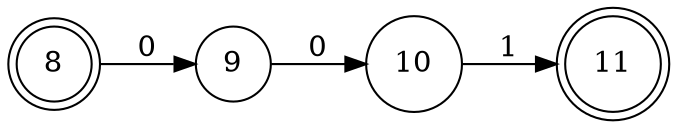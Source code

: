 digraph "graph" {
	rankdir=LR size="8,5"
	node [shape=doublecircle]
	8
	11
	node [shape=circle]
	8 -> 9 [label=0]
	9 -> 10 [label=0]
	10 -> 11 [label=1]
}
